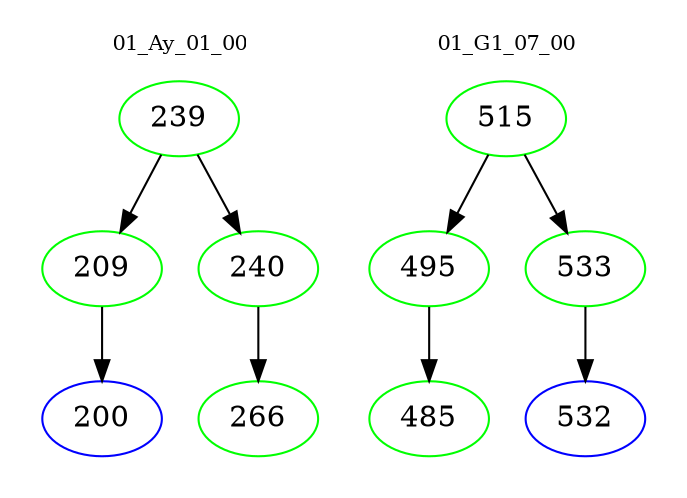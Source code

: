 digraph{
subgraph cluster_0 {
color = white
label = "01_Ay_01_00";
fontsize=10;
T0_239 [label="239", color="green"]
T0_239 -> T0_209 [color="black"]
T0_209 [label="209", color="green"]
T0_209 -> T0_200 [color="black"]
T0_200 [label="200", color="blue"]
T0_239 -> T0_240 [color="black"]
T0_240 [label="240", color="green"]
T0_240 -> T0_266 [color="black"]
T0_266 [label="266", color="green"]
}
subgraph cluster_1 {
color = white
label = "01_G1_07_00";
fontsize=10;
T1_515 [label="515", color="green"]
T1_515 -> T1_495 [color="black"]
T1_495 [label="495", color="green"]
T1_495 -> T1_485 [color="black"]
T1_485 [label="485", color="green"]
T1_515 -> T1_533 [color="black"]
T1_533 [label="533", color="green"]
T1_533 -> T1_532 [color="black"]
T1_532 [label="532", color="blue"]
}
}
